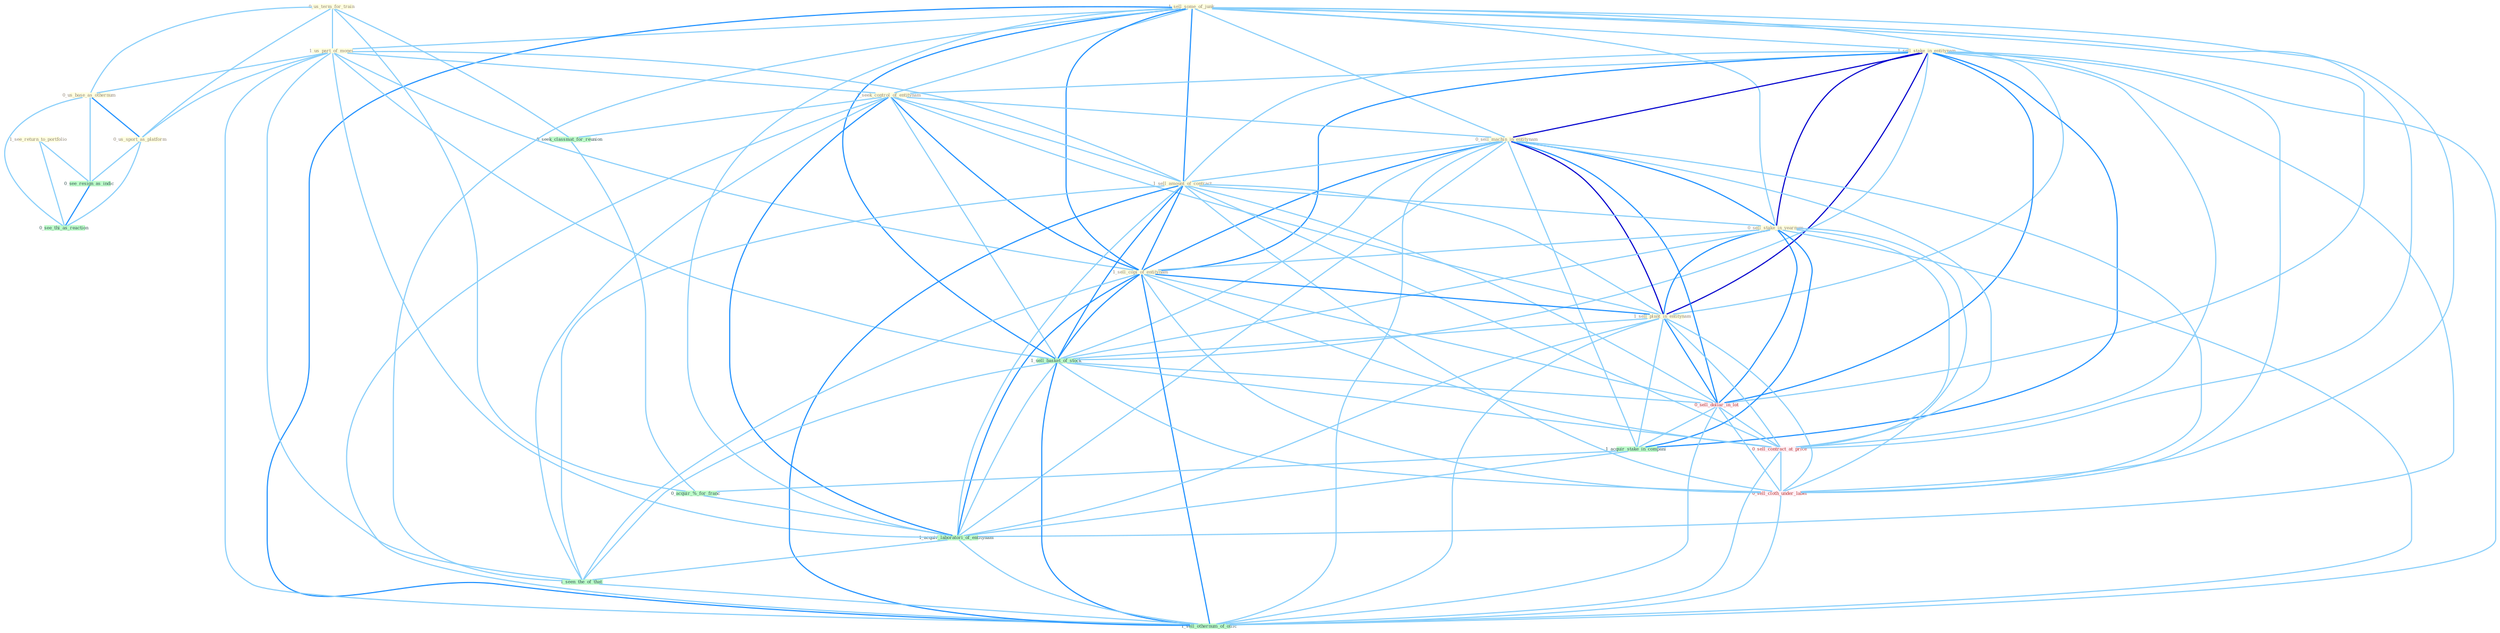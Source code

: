 Graph G{ 
    node
    [shape=polygon,style=filled,width=.5,height=.06,color="#BDFCC9",fixedsize=true,fontsize=4,
    fontcolor="#2f4f4f"];
    {node
    [color="#ffffe0", fontcolor="#8b7d6b"] "0_us_term_for_train " "1_sell_some_of_junk " "1_us_part_of_monei " "1_see_return_to_portfolio " "1_sell_stake_in_entitynam " "0_us_base_as_othernum " "1_seek_control_of_entitynam " "0_sell_machin_in_entitynam " "1_sell_amount_of_contract " "0_sell_stake_in_yearnum " "1_sell_copi_of_entitynam " "1_sell_plant_in_entitynam " "0_us_sport_as_platform "}
{node [color="#fff0f5", fontcolor="#b22222"] "0_sell_dollar_in_lot " "0_sell_contract_at_price " "0_sell_cloth_under_label "}
edge [color="#B0E2FF"];

	"0_us_term_for_train " -- "1_us_part_of_monei " [w="1", color="#87cefa" ];
	"0_us_term_for_train " -- "0_us_base_as_othernum " [w="1", color="#87cefa" ];
	"0_us_term_for_train " -- "0_us_sport_as_platform " [w="1", color="#87cefa" ];
	"0_us_term_for_train " -- "0_seek_classmat_for_reunion " [w="1", color="#87cefa" ];
	"0_us_term_for_train " -- "0_acquir_%_for_franc " [w="1", color="#87cefa" ];
	"1_sell_some_of_junk " -- "1_us_part_of_monei " [w="1", color="#87cefa" ];
	"1_sell_some_of_junk " -- "1_sell_stake_in_entitynam " [w="1", color="#87cefa" ];
	"1_sell_some_of_junk " -- "1_seek_control_of_entitynam " [w="1", color="#87cefa" ];
	"1_sell_some_of_junk " -- "0_sell_machin_in_entitynam " [w="1", color="#87cefa" ];
	"1_sell_some_of_junk " -- "1_sell_amount_of_contract " [w="2", color="#1e90ff" , len=0.8];
	"1_sell_some_of_junk " -- "0_sell_stake_in_yearnum " [w="1", color="#87cefa" ];
	"1_sell_some_of_junk " -- "1_sell_copi_of_entitynam " [w="2", color="#1e90ff" , len=0.8];
	"1_sell_some_of_junk " -- "1_sell_plant_in_entitynam " [w="1", color="#87cefa" ];
	"1_sell_some_of_junk " -- "1_sell_basket_of_stock " [w="2", color="#1e90ff" , len=0.8];
	"1_sell_some_of_junk " -- "0_sell_dollar_in_lot " [w="1", color="#87cefa" ];
	"1_sell_some_of_junk " -- "0_sell_contract_at_price " [w="1", color="#87cefa" ];
	"1_sell_some_of_junk " -- "1_acquir_laboratori_of_entitynam " [w="1", color="#87cefa" ];
	"1_sell_some_of_junk " -- "0_sell_cloth_under_label " [w="1", color="#87cefa" ];
	"1_sell_some_of_junk " -- "1_seen_the_of_that " [w="1", color="#87cefa" ];
	"1_sell_some_of_junk " -- "1_sell_othernum_of_offic " [w="2", color="#1e90ff" , len=0.8];
	"1_us_part_of_monei " -- "0_us_base_as_othernum " [w="1", color="#87cefa" ];
	"1_us_part_of_monei " -- "1_seek_control_of_entitynam " [w="1", color="#87cefa" ];
	"1_us_part_of_monei " -- "1_sell_amount_of_contract " [w="1", color="#87cefa" ];
	"1_us_part_of_monei " -- "1_sell_copi_of_entitynam " [w="1", color="#87cefa" ];
	"1_us_part_of_monei " -- "0_us_sport_as_platform " [w="1", color="#87cefa" ];
	"1_us_part_of_monei " -- "1_sell_basket_of_stock " [w="1", color="#87cefa" ];
	"1_us_part_of_monei " -- "1_acquir_laboratori_of_entitynam " [w="1", color="#87cefa" ];
	"1_us_part_of_monei " -- "1_seen_the_of_that " [w="1", color="#87cefa" ];
	"1_us_part_of_monei " -- "1_sell_othernum_of_offic " [w="1", color="#87cefa" ];
	"1_see_return_to_portfolio " -- "0_see_resign_as_indic " [w="1", color="#87cefa" ];
	"1_see_return_to_portfolio " -- "0_see_thi_as_reaction " [w="1", color="#87cefa" ];
	"1_sell_stake_in_entitynam " -- "1_seek_control_of_entitynam " [w="1", color="#87cefa" ];
	"1_sell_stake_in_entitynam " -- "0_sell_machin_in_entitynam " [w="3", color="#0000cd" , len=0.6];
	"1_sell_stake_in_entitynam " -- "1_sell_amount_of_contract " [w="1", color="#87cefa" ];
	"1_sell_stake_in_entitynam " -- "0_sell_stake_in_yearnum " [w="3", color="#0000cd" , len=0.6];
	"1_sell_stake_in_entitynam " -- "1_sell_copi_of_entitynam " [w="2", color="#1e90ff" , len=0.8];
	"1_sell_stake_in_entitynam " -- "1_sell_plant_in_entitynam " [w="3", color="#0000cd" , len=0.6];
	"1_sell_stake_in_entitynam " -- "1_sell_basket_of_stock " [w="1", color="#87cefa" ];
	"1_sell_stake_in_entitynam " -- "0_sell_dollar_in_lot " [w="2", color="#1e90ff" , len=0.8];
	"1_sell_stake_in_entitynam " -- "1_acquir_stake_in_compani " [w="2", color="#1e90ff" , len=0.8];
	"1_sell_stake_in_entitynam " -- "0_sell_contract_at_price " [w="1", color="#87cefa" ];
	"1_sell_stake_in_entitynam " -- "1_acquir_laboratori_of_entitynam " [w="1", color="#87cefa" ];
	"1_sell_stake_in_entitynam " -- "0_sell_cloth_under_label " [w="1", color="#87cefa" ];
	"1_sell_stake_in_entitynam " -- "1_sell_othernum_of_offic " [w="1", color="#87cefa" ];
	"0_us_base_as_othernum " -- "0_us_sport_as_platform " [w="2", color="#1e90ff" , len=0.8];
	"0_us_base_as_othernum " -- "0_see_resign_as_indic " [w="1", color="#87cefa" ];
	"0_us_base_as_othernum " -- "0_see_thi_as_reaction " [w="1", color="#87cefa" ];
	"1_seek_control_of_entitynam " -- "0_sell_machin_in_entitynam " [w="1", color="#87cefa" ];
	"1_seek_control_of_entitynam " -- "1_sell_amount_of_contract " [w="1", color="#87cefa" ];
	"1_seek_control_of_entitynam " -- "1_sell_copi_of_entitynam " [w="2", color="#1e90ff" , len=0.8];
	"1_seek_control_of_entitynam " -- "1_sell_plant_in_entitynam " [w="1", color="#87cefa" ];
	"1_seek_control_of_entitynam " -- "0_seek_classmat_for_reunion " [w="1", color="#87cefa" ];
	"1_seek_control_of_entitynam " -- "1_sell_basket_of_stock " [w="1", color="#87cefa" ];
	"1_seek_control_of_entitynam " -- "1_acquir_laboratori_of_entitynam " [w="2", color="#1e90ff" , len=0.8];
	"1_seek_control_of_entitynam " -- "1_seen_the_of_that " [w="1", color="#87cefa" ];
	"1_seek_control_of_entitynam " -- "1_sell_othernum_of_offic " [w="1", color="#87cefa" ];
	"0_sell_machin_in_entitynam " -- "1_sell_amount_of_contract " [w="1", color="#87cefa" ];
	"0_sell_machin_in_entitynam " -- "0_sell_stake_in_yearnum " [w="2", color="#1e90ff" , len=0.8];
	"0_sell_machin_in_entitynam " -- "1_sell_copi_of_entitynam " [w="2", color="#1e90ff" , len=0.8];
	"0_sell_machin_in_entitynam " -- "1_sell_plant_in_entitynam " [w="3", color="#0000cd" , len=0.6];
	"0_sell_machin_in_entitynam " -- "1_sell_basket_of_stock " [w="1", color="#87cefa" ];
	"0_sell_machin_in_entitynam " -- "0_sell_dollar_in_lot " [w="2", color="#1e90ff" , len=0.8];
	"0_sell_machin_in_entitynam " -- "1_acquir_stake_in_compani " [w="1", color="#87cefa" ];
	"0_sell_machin_in_entitynam " -- "0_sell_contract_at_price " [w="1", color="#87cefa" ];
	"0_sell_machin_in_entitynam " -- "1_acquir_laboratori_of_entitynam " [w="1", color="#87cefa" ];
	"0_sell_machin_in_entitynam " -- "0_sell_cloth_under_label " [w="1", color="#87cefa" ];
	"0_sell_machin_in_entitynam " -- "1_sell_othernum_of_offic " [w="1", color="#87cefa" ];
	"1_sell_amount_of_contract " -- "0_sell_stake_in_yearnum " [w="1", color="#87cefa" ];
	"1_sell_amount_of_contract " -- "1_sell_copi_of_entitynam " [w="2", color="#1e90ff" , len=0.8];
	"1_sell_amount_of_contract " -- "1_sell_plant_in_entitynam " [w="1", color="#87cefa" ];
	"1_sell_amount_of_contract " -- "1_sell_basket_of_stock " [w="2", color="#1e90ff" , len=0.8];
	"1_sell_amount_of_contract " -- "0_sell_dollar_in_lot " [w="1", color="#87cefa" ];
	"1_sell_amount_of_contract " -- "0_sell_contract_at_price " [w="1", color="#87cefa" ];
	"1_sell_amount_of_contract " -- "1_acquir_laboratori_of_entitynam " [w="1", color="#87cefa" ];
	"1_sell_amount_of_contract " -- "0_sell_cloth_under_label " [w="1", color="#87cefa" ];
	"1_sell_amount_of_contract " -- "1_seen_the_of_that " [w="1", color="#87cefa" ];
	"1_sell_amount_of_contract " -- "1_sell_othernum_of_offic " [w="2", color="#1e90ff" , len=0.8];
	"0_sell_stake_in_yearnum " -- "1_sell_copi_of_entitynam " [w="1", color="#87cefa" ];
	"0_sell_stake_in_yearnum " -- "1_sell_plant_in_entitynam " [w="2", color="#1e90ff" , len=0.8];
	"0_sell_stake_in_yearnum " -- "1_sell_basket_of_stock " [w="1", color="#87cefa" ];
	"0_sell_stake_in_yearnum " -- "0_sell_dollar_in_lot " [w="2", color="#1e90ff" , len=0.8];
	"0_sell_stake_in_yearnum " -- "1_acquir_stake_in_compani " [w="2", color="#1e90ff" , len=0.8];
	"0_sell_stake_in_yearnum " -- "0_sell_contract_at_price " [w="1", color="#87cefa" ];
	"0_sell_stake_in_yearnum " -- "0_sell_cloth_under_label " [w="1", color="#87cefa" ];
	"0_sell_stake_in_yearnum " -- "1_sell_othernum_of_offic " [w="1", color="#87cefa" ];
	"1_sell_copi_of_entitynam " -- "1_sell_plant_in_entitynam " [w="2", color="#1e90ff" , len=0.8];
	"1_sell_copi_of_entitynam " -- "1_sell_basket_of_stock " [w="2", color="#1e90ff" , len=0.8];
	"1_sell_copi_of_entitynam " -- "0_sell_dollar_in_lot " [w="1", color="#87cefa" ];
	"1_sell_copi_of_entitynam " -- "0_sell_contract_at_price " [w="1", color="#87cefa" ];
	"1_sell_copi_of_entitynam " -- "1_acquir_laboratori_of_entitynam " [w="2", color="#1e90ff" , len=0.8];
	"1_sell_copi_of_entitynam " -- "0_sell_cloth_under_label " [w="1", color="#87cefa" ];
	"1_sell_copi_of_entitynam " -- "1_seen_the_of_that " [w="1", color="#87cefa" ];
	"1_sell_copi_of_entitynam " -- "1_sell_othernum_of_offic " [w="2", color="#1e90ff" , len=0.8];
	"1_sell_plant_in_entitynam " -- "1_sell_basket_of_stock " [w="1", color="#87cefa" ];
	"1_sell_plant_in_entitynam " -- "0_sell_dollar_in_lot " [w="2", color="#1e90ff" , len=0.8];
	"1_sell_plant_in_entitynam " -- "1_acquir_stake_in_compani " [w="1", color="#87cefa" ];
	"1_sell_plant_in_entitynam " -- "0_sell_contract_at_price " [w="1", color="#87cefa" ];
	"1_sell_plant_in_entitynam " -- "1_acquir_laboratori_of_entitynam " [w="1", color="#87cefa" ];
	"1_sell_plant_in_entitynam " -- "0_sell_cloth_under_label " [w="1", color="#87cefa" ];
	"1_sell_plant_in_entitynam " -- "1_sell_othernum_of_offic " [w="1", color="#87cefa" ];
	"0_us_sport_as_platform " -- "0_see_resign_as_indic " [w="1", color="#87cefa" ];
	"0_us_sport_as_platform " -- "0_see_thi_as_reaction " [w="1", color="#87cefa" ];
	"0_seek_classmat_for_reunion " -- "0_acquir_%_for_franc " [w="1", color="#87cefa" ];
	"1_sell_basket_of_stock " -- "0_sell_dollar_in_lot " [w="1", color="#87cefa" ];
	"1_sell_basket_of_stock " -- "0_sell_contract_at_price " [w="1", color="#87cefa" ];
	"1_sell_basket_of_stock " -- "1_acquir_laboratori_of_entitynam " [w="1", color="#87cefa" ];
	"1_sell_basket_of_stock " -- "0_sell_cloth_under_label " [w="1", color="#87cefa" ];
	"1_sell_basket_of_stock " -- "1_seen_the_of_that " [w="1", color="#87cefa" ];
	"1_sell_basket_of_stock " -- "1_sell_othernum_of_offic " [w="2", color="#1e90ff" , len=0.8];
	"0_sell_dollar_in_lot " -- "1_acquir_stake_in_compani " [w="1", color="#87cefa" ];
	"0_sell_dollar_in_lot " -- "0_sell_contract_at_price " [w="1", color="#87cefa" ];
	"0_sell_dollar_in_lot " -- "0_sell_cloth_under_label " [w="1", color="#87cefa" ];
	"0_sell_dollar_in_lot " -- "1_sell_othernum_of_offic " [w="1", color="#87cefa" ];
	"0_see_resign_as_indic " -- "0_see_thi_as_reaction " [w="2", color="#1e90ff" , len=0.8];
	"1_acquir_stake_in_compani " -- "0_acquir_%_for_franc " [w="1", color="#87cefa" ];
	"1_acquir_stake_in_compani " -- "1_acquir_laboratori_of_entitynam " [w="1", color="#87cefa" ];
	"0_acquir_%_for_franc " -- "1_acquir_laboratori_of_entitynam " [w="1", color="#87cefa" ];
	"0_sell_contract_at_price " -- "0_sell_cloth_under_label " [w="1", color="#87cefa" ];
	"0_sell_contract_at_price " -- "1_sell_othernum_of_offic " [w="1", color="#87cefa" ];
	"1_acquir_laboratori_of_entitynam " -- "1_seen_the_of_that " [w="1", color="#87cefa" ];
	"1_acquir_laboratori_of_entitynam " -- "1_sell_othernum_of_offic " [w="1", color="#87cefa" ];
	"0_sell_cloth_under_label " -- "1_sell_othernum_of_offic " [w="1", color="#87cefa" ];
	"1_seen_the_of_that " -- "1_sell_othernum_of_offic " [w="1", color="#87cefa" ];
}